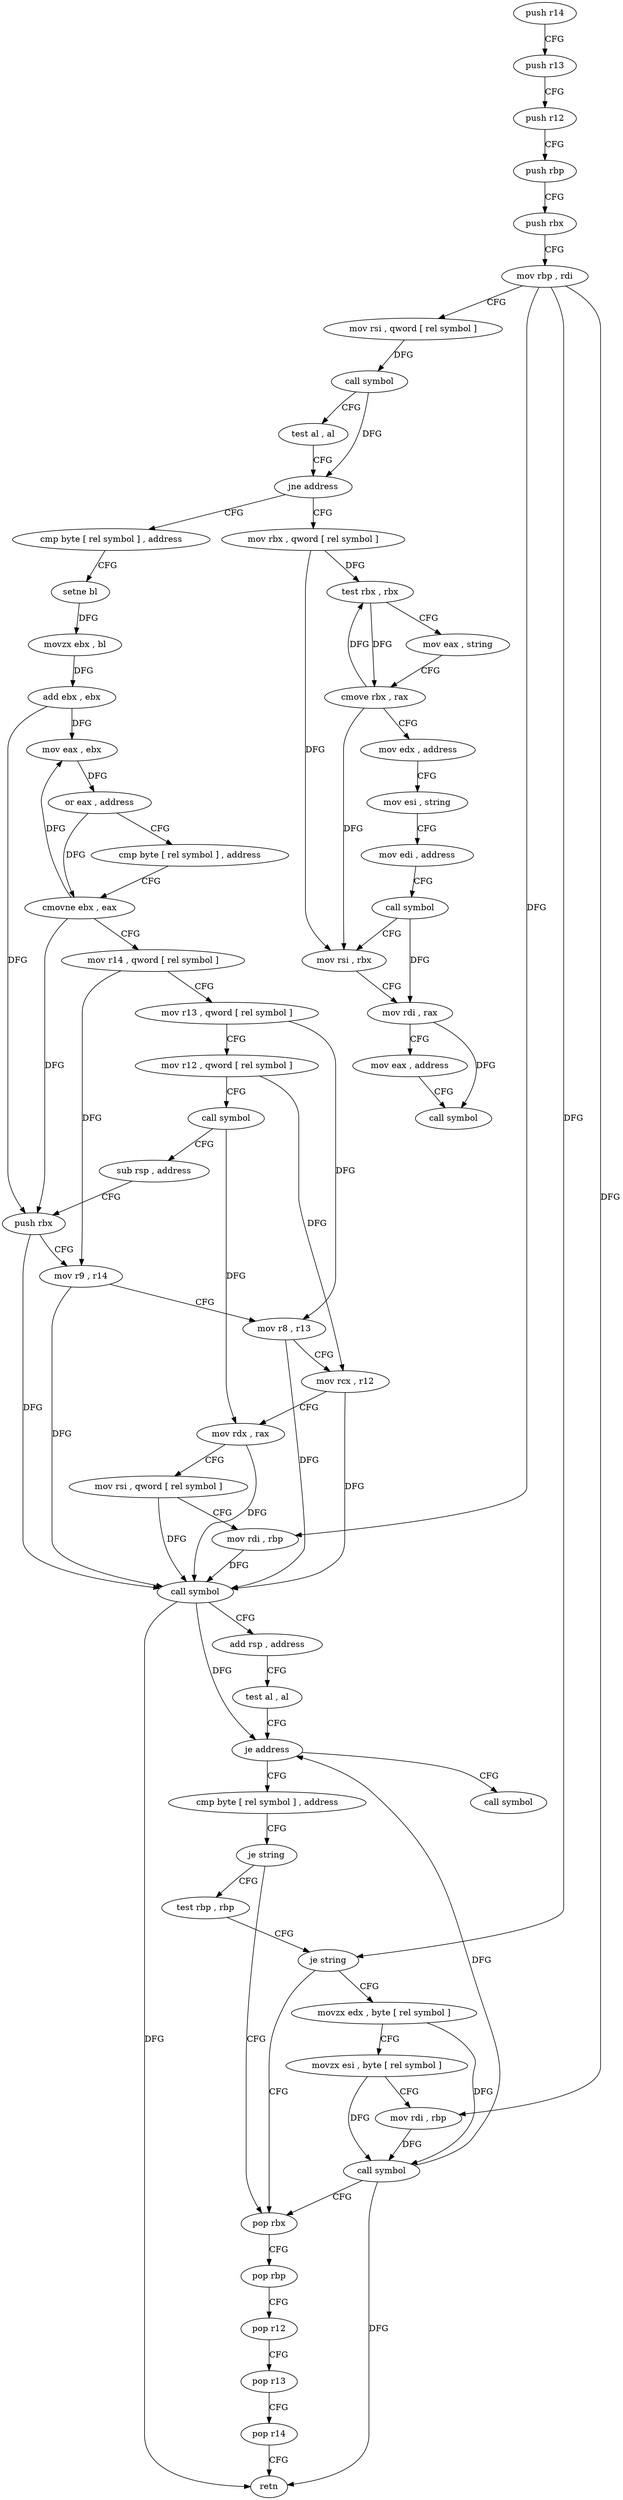digraph "func" {
"4215934" [label = "push r14" ]
"4215936" [label = "push r13" ]
"4215938" [label = "push r12" ]
"4215940" [label = "push rbp" ]
"4215941" [label = "push rbx" ]
"4215942" [label = "mov rbp , rdi" ]
"4215945" [label = "mov rsi , qword [ rel symbol ]" ]
"4215952" [label = "call symbol" ]
"4215957" [label = "test al , al" ]
"4215959" [label = "jne address" ]
"4216016" [label = "cmp byte [ rel symbol ] , address" ]
"4215961" [label = "mov rbx , qword [ rel symbol ]" ]
"4216023" [label = "setne bl" ]
"4216026" [label = "movzx ebx , bl" ]
"4216029" [label = "add ebx , ebx" ]
"4216031" [label = "mov eax , ebx" ]
"4216033" [label = "or eax , address" ]
"4216036" [label = "cmp byte [ rel symbol ] , address" ]
"4216043" [label = "cmovne ebx , eax" ]
"4216046" [label = "mov r14 , qword [ rel symbol ]" ]
"4216053" [label = "mov r13 , qword [ rel symbol ]" ]
"4216060" [label = "mov r12 , qword [ rel symbol ]" ]
"4216067" [label = "call symbol" ]
"4216072" [label = "sub rsp , address" ]
"4216076" [label = "push rbx" ]
"4216077" [label = "mov r9 , r14" ]
"4216080" [label = "mov r8 , r13" ]
"4216083" [label = "mov rcx , r12" ]
"4216086" [label = "mov rdx , rax" ]
"4216089" [label = "mov rsi , qword [ rel symbol ]" ]
"4216096" [label = "mov rdi , rbp" ]
"4216099" [label = "call symbol" ]
"4216104" [label = "add rsp , address" ]
"4216108" [label = "test al , al" ]
"4216110" [label = "je address" ]
"4216157" [label = "call symbol" ]
"4216112" [label = "cmp byte [ rel symbol ] , address" ]
"4215968" [label = "test rbx , rbx" ]
"4215971" [label = "mov eax , string" ]
"4215976" [label = "cmove rbx , rax" ]
"4215980" [label = "mov edx , address" ]
"4215985" [label = "mov esi , string" ]
"4215990" [label = "mov edi , address" ]
"4215995" [label = "call symbol" ]
"4216000" [label = "mov rsi , rbx" ]
"4216003" [label = "mov rdi , rax" ]
"4216006" [label = "mov eax , address" ]
"4216011" [label = "call symbol" ]
"4216119" [label = "je string" ]
"4216148" [label = "pop rbx" ]
"4216121" [label = "test rbp , rbp" ]
"4216149" [label = "pop rbp" ]
"4216150" [label = "pop r12" ]
"4216152" [label = "pop r13" ]
"4216154" [label = "pop r14" ]
"4216156" [label = "retn" ]
"4216124" [label = "je string" ]
"4216126" [label = "movzx edx , byte [ rel symbol ]" ]
"4216133" [label = "movzx esi , byte [ rel symbol ]" ]
"4216140" [label = "mov rdi , rbp" ]
"4216143" [label = "call symbol" ]
"4215934" -> "4215936" [ label = "CFG" ]
"4215936" -> "4215938" [ label = "CFG" ]
"4215938" -> "4215940" [ label = "CFG" ]
"4215940" -> "4215941" [ label = "CFG" ]
"4215941" -> "4215942" [ label = "CFG" ]
"4215942" -> "4215945" [ label = "CFG" ]
"4215942" -> "4216096" [ label = "DFG" ]
"4215942" -> "4216124" [ label = "DFG" ]
"4215942" -> "4216140" [ label = "DFG" ]
"4215945" -> "4215952" [ label = "DFG" ]
"4215952" -> "4215957" [ label = "CFG" ]
"4215952" -> "4215959" [ label = "DFG" ]
"4215957" -> "4215959" [ label = "CFG" ]
"4215959" -> "4216016" [ label = "CFG" ]
"4215959" -> "4215961" [ label = "CFG" ]
"4216016" -> "4216023" [ label = "CFG" ]
"4215961" -> "4215968" [ label = "DFG" ]
"4215961" -> "4216000" [ label = "DFG" ]
"4216023" -> "4216026" [ label = "DFG" ]
"4216026" -> "4216029" [ label = "DFG" ]
"4216029" -> "4216031" [ label = "DFG" ]
"4216029" -> "4216076" [ label = "DFG" ]
"4216031" -> "4216033" [ label = "DFG" ]
"4216033" -> "4216036" [ label = "CFG" ]
"4216033" -> "4216043" [ label = "DFG" ]
"4216036" -> "4216043" [ label = "CFG" ]
"4216043" -> "4216046" [ label = "CFG" ]
"4216043" -> "4216031" [ label = "DFG" ]
"4216043" -> "4216076" [ label = "DFG" ]
"4216046" -> "4216053" [ label = "CFG" ]
"4216046" -> "4216077" [ label = "DFG" ]
"4216053" -> "4216060" [ label = "CFG" ]
"4216053" -> "4216080" [ label = "DFG" ]
"4216060" -> "4216067" [ label = "CFG" ]
"4216060" -> "4216083" [ label = "DFG" ]
"4216067" -> "4216072" [ label = "CFG" ]
"4216067" -> "4216086" [ label = "DFG" ]
"4216072" -> "4216076" [ label = "CFG" ]
"4216076" -> "4216077" [ label = "CFG" ]
"4216076" -> "4216099" [ label = "DFG" ]
"4216077" -> "4216080" [ label = "CFG" ]
"4216077" -> "4216099" [ label = "DFG" ]
"4216080" -> "4216083" [ label = "CFG" ]
"4216080" -> "4216099" [ label = "DFG" ]
"4216083" -> "4216086" [ label = "CFG" ]
"4216083" -> "4216099" [ label = "DFG" ]
"4216086" -> "4216089" [ label = "CFG" ]
"4216086" -> "4216099" [ label = "DFG" ]
"4216089" -> "4216096" [ label = "CFG" ]
"4216089" -> "4216099" [ label = "DFG" ]
"4216096" -> "4216099" [ label = "DFG" ]
"4216099" -> "4216104" [ label = "CFG" ]
"4216099" -> "4216110" [ label = "DFG" ]
"4216099" -> "4216156" [ label = "DFG" ]
"4216104" -> "4216108" [ label = "CFG" ]
"4216108" -> "4216110" [ label = "CFG" ]
"4216110" -> "4216157" [ label = "CFG" ]
"4216110" -> "4216112" [ label = "CFG" ]
"4216112" -> "4216119" [ label = "CFG" ]
"4215968" -> "4215971" [ label = "CFG" ]
"4215968" -> "4215976" [ label = "DFG" ]
"4215971" -> "4215976" [ label = "CFG" ]
"4215976" -> "4215980" [ label = "CFG" ]
"4215976" -> "4215968" [ label = "DFG" ]
"4215976" -> "4216000" [ label = "DFG" ]
"4215980" -> "4215985" [ label = "CFG" ]
"4215985" -> "4215990" [ label = "CFG" ]
"4215990" -> "4215995" [ label = "CFG" ]
"4215995" -> "4216000" [ label = "CFG" ]
"4215995" -> "4216003" [ label = "DFG" ]
"4216000" -> "4216003" [ label = "CFG" ]
"4216003" -> "4216006" [ label = "CFG" ]
"4216003" -> "4216011" [ label = "DFG" ]
"4216006" -> "4216011" [ label = "CFG" ]
"4216119" -> "4216148" [ label = "CFG" ]
"4216119" -> "4216121" [ label = "CFG" ]
"4216148" -> "4216149" [ label = "CFG" ]
"4216121" -> "4216124" [ label = "CFG" ]
"4216149" -> "4216150" [ label = "CFG" ]
"4216150" -> "4216152" [ label = "CFG" ]
"4216152" -> "4216154" [ label = "CFG" ]
"4216154" -> "4216156" [ label = "CFG" ]
"4216124" -> "4216148" [ label = "CFG" ]
"4216124" -> "4216126" [ label = "CFG" ]
"4216126" -> "4216133" [ label = "CFG" ]
"4216126" -> "4216143" [ label = "DFG" ]
"4216133" -> "4216140" [ label = "CFG" ]
"4216133" -> "4216143" [ label = "DFG" ]
"4216140" -> "4216143" [ label = "DFG" ]
"4216143" -> "4216148" [ label = "CFG" ]
"4216143" -> "4216110" [ label = "DFG" ]
"4216143" -> "4216156" [ label = "DFG" ]
}
